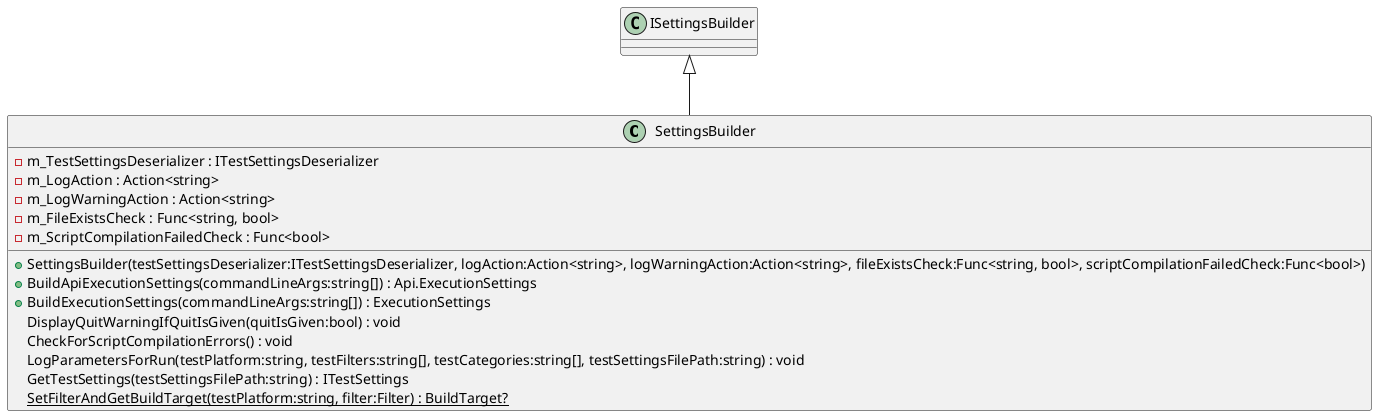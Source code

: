 @startuml
class SettingsBuilder {
    - m_TestSettingsDeserializer : ITestSettingsDeserializer
    - m_LogAction : Action<string>
    - m_LogWarningAction : Action<string>
    - m_FileExistsCheck : Func<string, bool>
    - m_ScriptCompilationFailedCheck : Func<bool>
    + SettingsBuilder(testSettingsDeserializer:ITestSettingsDeserializer, logAction:Action<string>, logWarningAction:Action<string>, fileExistsCheck:Func<string, bool>, scriptCompilationFailedCheck:Func<bool>)
    + BuildApiExecutionSettings(commandLineArgs:string[]) : Api.ExecutionSettings
    + BuildExecutionSettings(commandLineArgs:string[]) : ExecutionSettings
    DisplayQuitWarningIfQuitIsGiven(quitIsGiven:bool) : void
    CheckForScriptCompilationErrors() : void
    LogParametersForRun(testPlatform:string, testFilters:string[], testCategories:string[], testSettingsFilePath:string) : void
    GetTestSettings(testSettingsFilePath:string) : ITestSettings
    {static} SetFilterAndGetBuildTarget(testPlatform:string, filter:Filter) : BuildTarget?
}
ISettingsBuilder <|-- SettingsBuilder
@enduml
